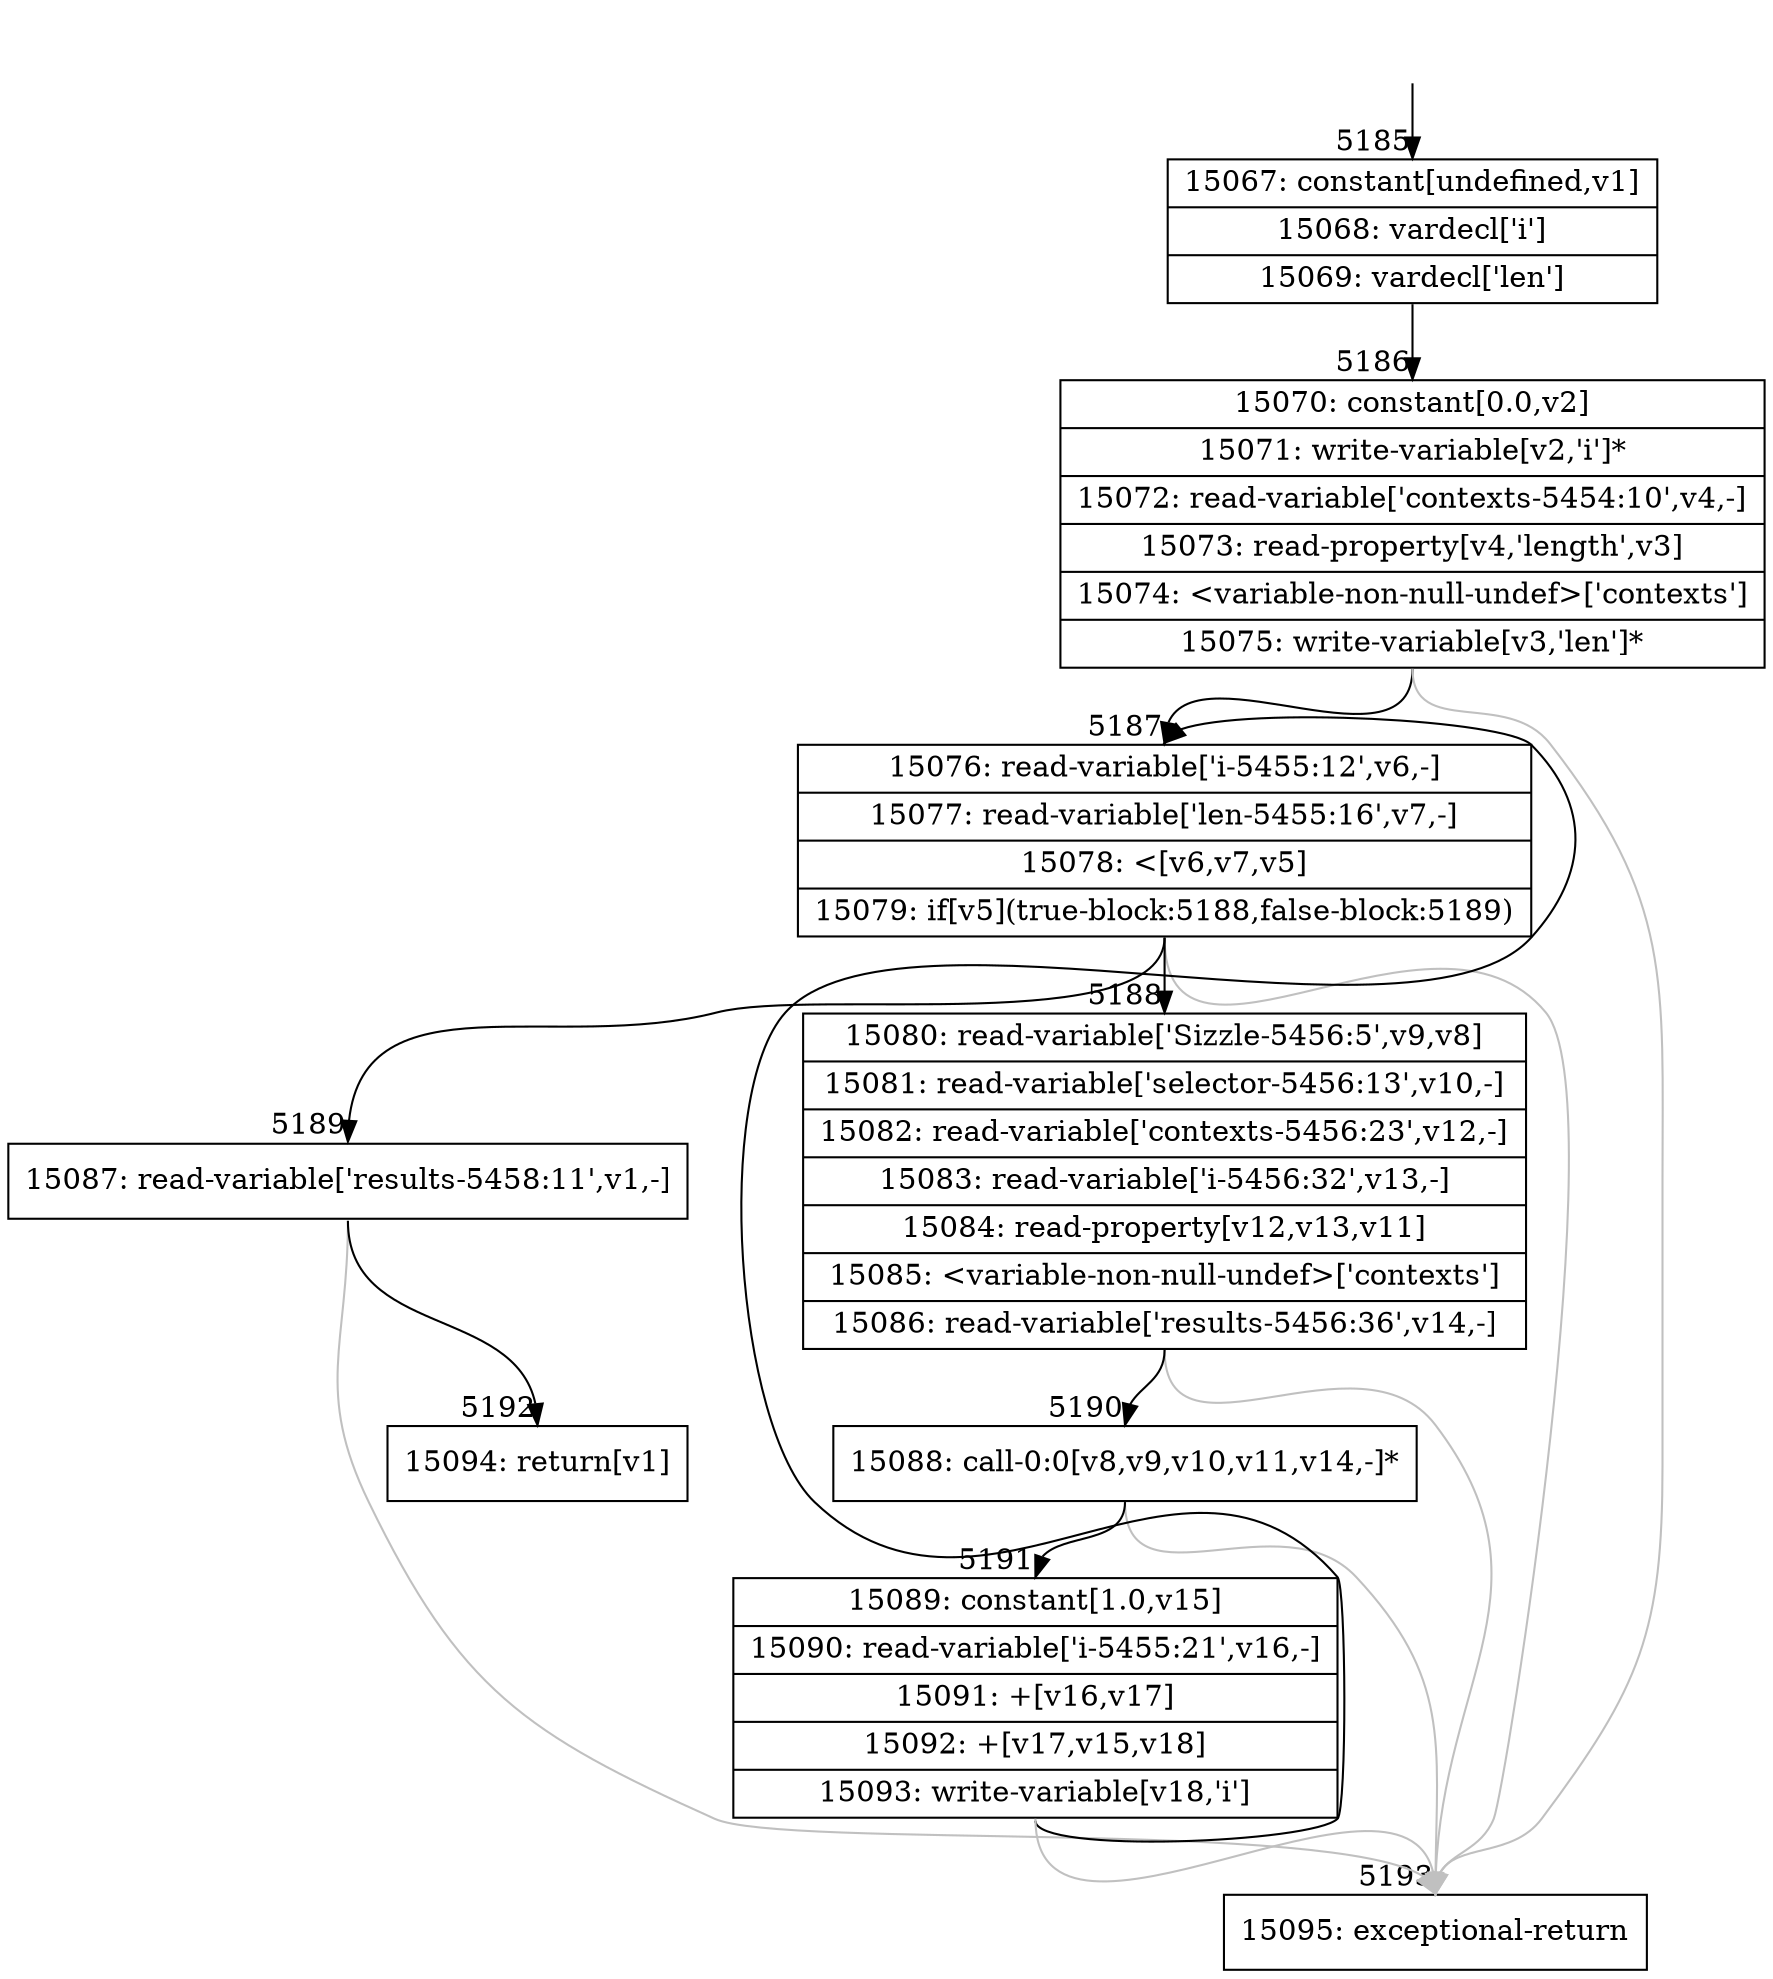 digraph {
rankdir="TD"
BB_entry335[shape=none,label=""];
BB_entry335 -> BB5185 [tailport=s, headport=n, headlabel="    5185"]
BB5185 [shape=record label="{15067: constant[undefined,v1]|15068: vardecl['i']|15069: vardecl['len']}" ] 
BB5185 -> BB5186 [tailport=s, headport=n, headlabel="      5186"]
BB5186 [shape=record label="{15070: constant[0.0,v2]|15071: write-variable[v2,'i']*|15072: read-variable['contexts-5454:10',v4,-]|15073: read-property[v4,'length',v3]|15074: \<variable-non-null-undef\>['contexts']|15075: write-variable[v3,'len']*}" ] 
BB5186 -> BB5187 [tailport=s, headport=n, headlabel="      5187"]
BB5186 -> BB5193 [tailport=s, headport=n, color=gray, headlabel="      5193"]
BB5187 [shape=record label="{15076: read-variable['i-5455:12',v6,-]|15077: read-variable['len-5455:16',v7,-]|15078: \<[v6,v7,v5]|15079: if[v5](true-block:5188,false-block:5189)}" ] 
BB5187 -> BB5188 [tailport=s, headport=n, headlabel="      5188"]
BB5187 -> BB5189 [tailport=s, headport=n, headlabel="      5189"]
BB5187 -> BB5193 [tailport=s, headport=n, color=gray]
BB5188 [shape=record label="{15080: read-variable['Sizzle-5456:5',v9,v8]|15081: read-variable['selector-5456:13',v10,-]|15082: read-variable['contexts-5456:23',v12,-]|15083: read-variable['i-5456:32',v13,-]|15084: read-property[v12,v13,v11]|15085: \<variable-non-null-undef\>['contexts']|15086: read-variable['results-5456:36',v14,-]}" ] 
BB5188 -> BB5190 [tailport=s, headport=n, headlabel="      5190"]
BB5188 -> BB5193 [tailport=s, headport=n, color=gray]
BB5189 [shape=record label="{15087: read-variable['results-5458:11',v1,-]}" ] 
BB5189 -> BB5192 [tailport=s, headport=n, headlabel="      5192"]
BB5189 -> BB5193 [tailport=s, headport=n, color=gray]
BB5190 [shape=record label="{15088: call-0:0[v8,v9,v10,v11,v14,-]*}" ] 
BB5190 -> BB5191 [tailport=s, headport=n, headlabel="      5191"]
BB5190 -> BB5193 [tailport=s, headport=n, color=gray]
BB5191 [shape=record label="{15089: constant[1.0,v15]|15090: read-variable['i-5455:21',v16,-]|15091: +[v16,v17]|15092: +[v17,v15,v18]|15093: write-variable[v18,'i']}" ] 
BB5191 -> BB5187 [tailport=s, headport=n]
BB5191 -> BB5193 [tailport=s, headport=n, color=gray]
BB5192 [shape=record label="{15094: return[v1]}" ] 
BB5193 [shape=record label="{15095: exceptional-return}" ] 
}
